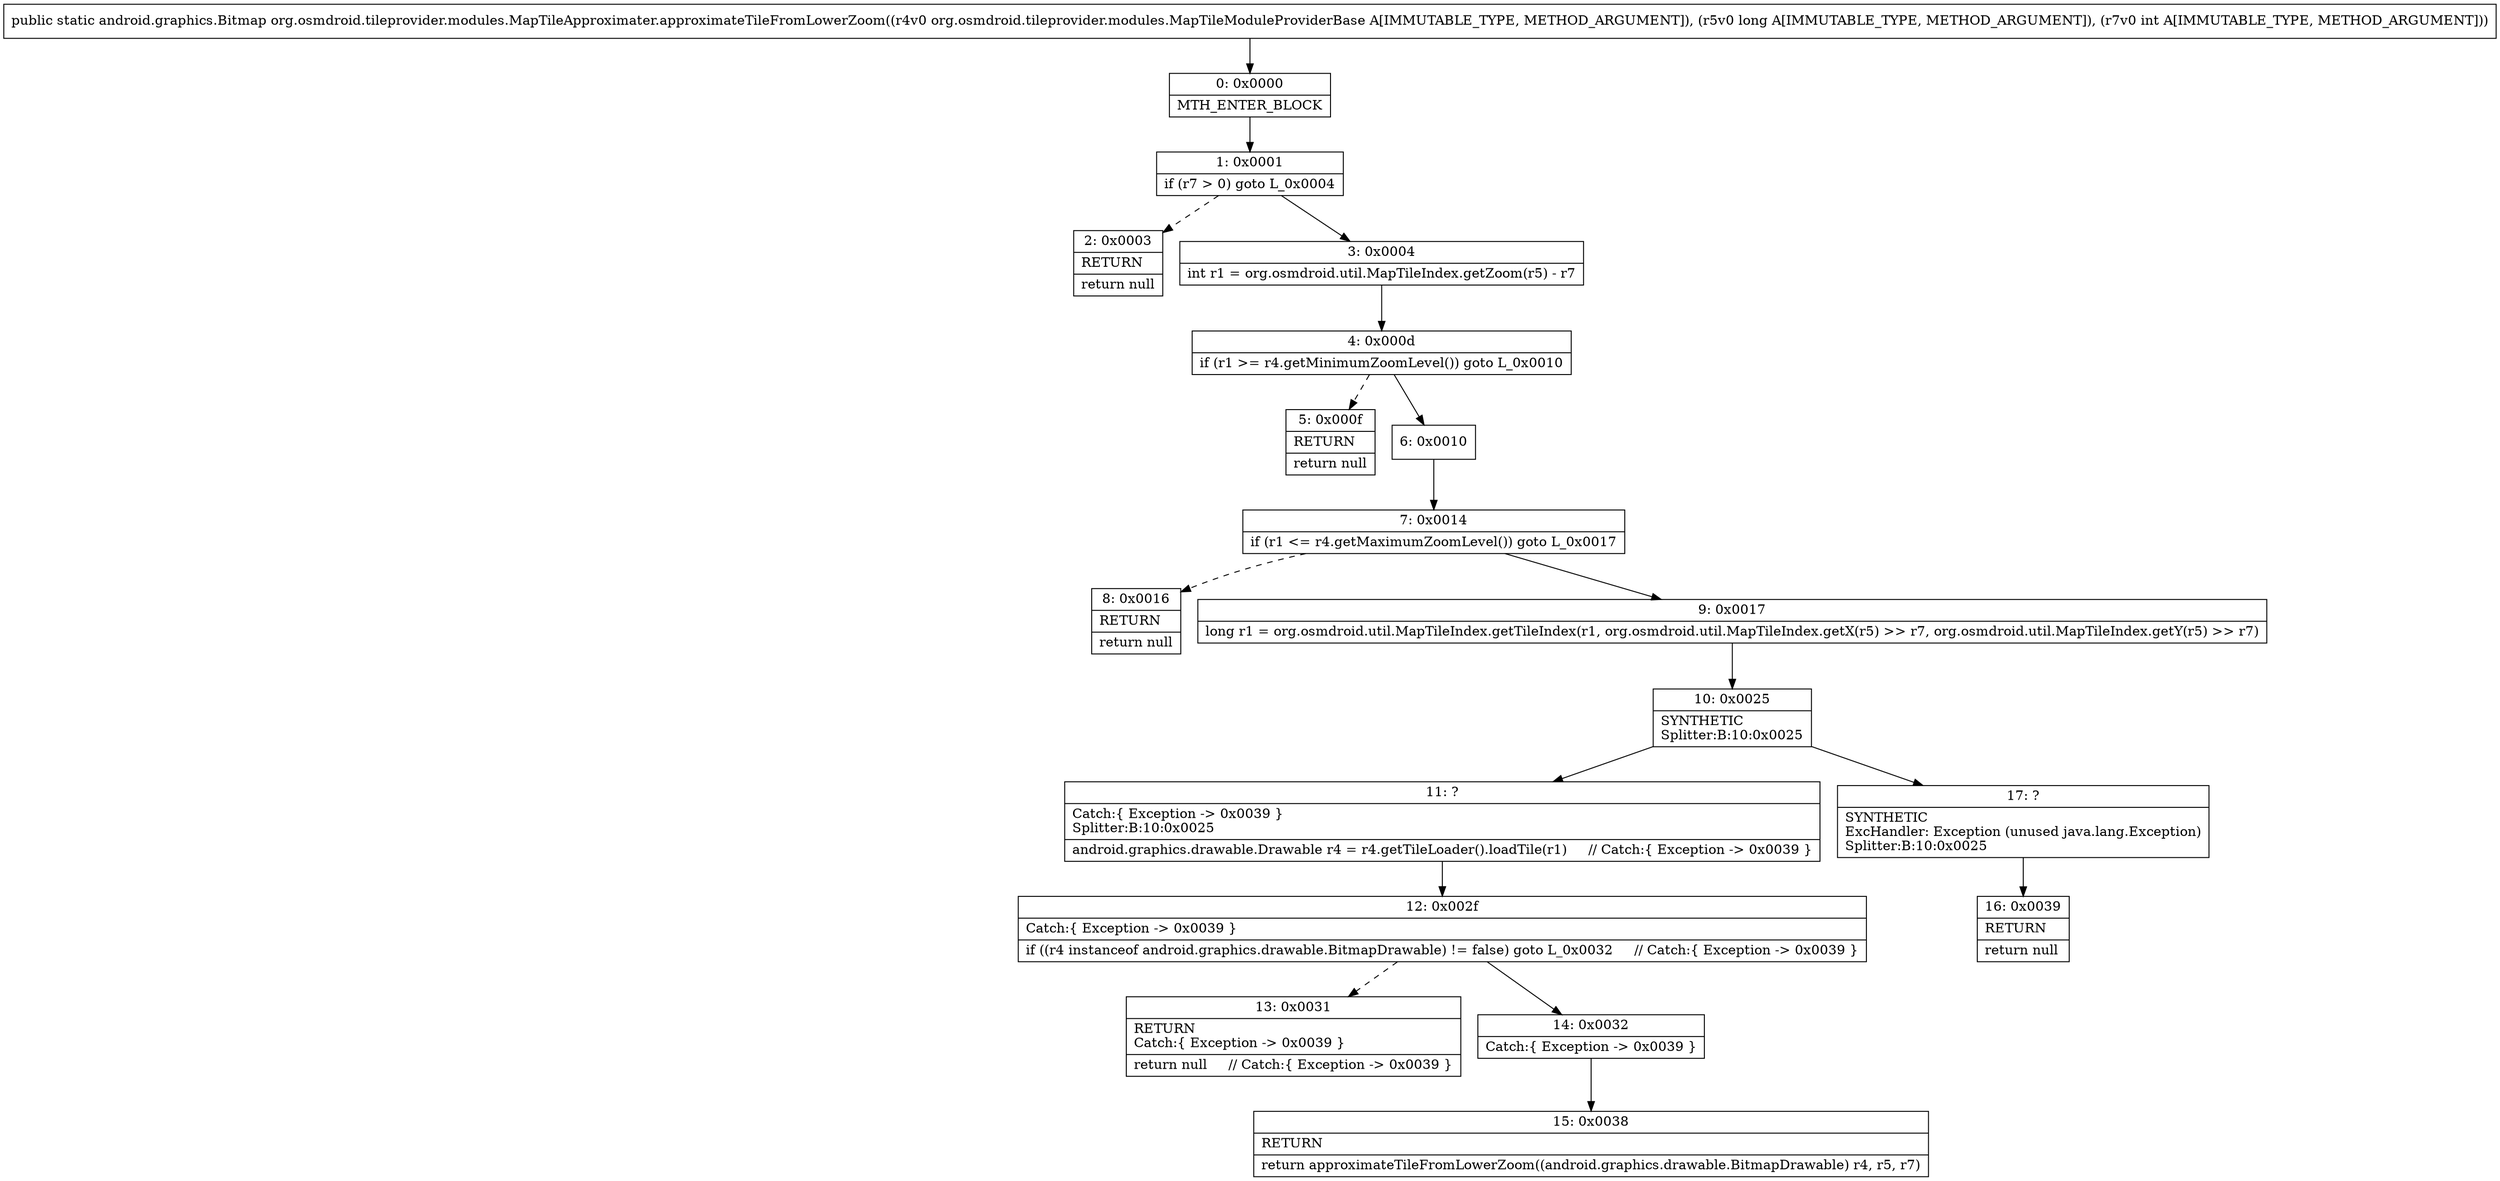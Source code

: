 digraph "CFG fororg.osmdroid.tileprovider.modules.MapTileApproximater.approximateTileFromLowerZoom(Lorg\/osmdroid\/tileprovider\/modules\/MapTileModuleProviderBase;JI)Landroid\/graphics\/Bitmap;" {
Node_0 [shape=record,label="{0\:\ 0x0000|MTH_ENTER_BLOCK\l}"];
Node_1 [shape=record,label="{1\:\ 0x0001|if (r7 \> 0) goto L_0x0004\l}"];
Node_2 [shape=record,label="{2\:\ 0x0003|RETURN\l|return null\l}"];
Node_3 [shape=record,label="{3\:\ 0x0004|int r1 = org.osmdroid.util.MapTileIndex.getZoom(r5) \- r7\l}"];
Node_4 [shape=record,label="{4\:\ 0x000d|if (r1 \>= r4.getMinimumZoomLevel()) goto L_0x0010\l}"];
Node_5 [shape=record,label="{5\:\ 0x000f|RETURN\l|return null\l}"];
Node_6 [shape=record,label="{6\:\ 0x0010}"];
Node_7 [shape=record,label="{7\:\ 0x0014|if (r1 \<= r4.getMaximumZoomLevel()) goto L_0x0017\l}"];
Node_8 [shape=record,label="{8\:\ 0x0016|RETURN\l|return null\l}"];
Node_9 [shape=record,label="{9\:\ 0x0017|long r1 = org.osmdroid.util.MapTileIndex.getTileIndex(r1, org.osmdroid.util.MapTileIndex.getX(r5) \>\> r7, org.osmdroid.util.MapTileIndex.getY(r5) \>\> r7)\l}"];
Node_10 [shape=record,label="{10\:\ 0x0025|SYNTHETIC\lSplitter:B:10:0x0025\l}"];
Node_11 [shape=record,label="{11\:\ ?|Catch:\{ Exception \-\> 0x0039 \}\lSplitter:B:10:0x0025\l|android.graphics.drawable.Drawable r4 = r4.getTileLoader().loadTile(r1)     \/\/ Catch:\{ Exception \-\> 0x0039 \}\l}"];
Node_12 [shape=record,label="{12\:\ 0x002f|Catch:\{ Exception \-\> 0x0039 \}\l|if ((r4 instanceof android.graphics.drawable.BitmapDrawable) != false) goto L_0x0032     \/\/ Catch:\{ Exception \-\> 0x0039 \}\l}"];
Node_13 [shape=record,label="{13\:\ 0x0031|RETURN\lCatch:\{ Exception \-\> 0x0039 \}\l|return null     \/\/ Catch:\{ Exception \-\> 0x0039 \}\l}"];
Node_14 [shape=record,label="{14\:\ 0x0032|Catch:\{ Exception \-\> 0x0039 \}\l}"];
Node_15 [shape=record,label="{15\:\ 0x0038|RETURN\l|return approximateTileFromLowerZoom((android.graphics.drawable.BitmapDrawable) r4, r5, r7)\l}"];
Node_16 [shape=record,label="{16\:\ 0x0039|RETURN\l|return null\l}"];
Node_17 [shape=record,label="{17\:\ ?|SYNTHETIC\lExcHandler: Exception (unused java.lang.Exception)\lSplitter:B:10:0x0025\l}"];
MethodNode[shape=record,label="{public static android.graphics.Bitmap org.osmdroid.tileprovider.modules.MapTileApproximater.approximateTileFromLowerZoom((r4v0 org.osmdroid.tileprovider.modules.MapTileModuleProviderBase A[IMMUTABLE_TYPE, METHOD_ARGUMENT]), (r5v0 long A[IMMUTABLE_TYPE, METHOD_ARGUMENT]), (r7v0 int A[IMMUTABLE_TYPE, METHOD_ARGUMENT])) }"];
MethodNode -> Node_0;
Node_0 -> Node_1;
Node_1 -> Node_2[style=dashed];
Node_1 -> Node_3;
Node_3 -> Node_4;
Node_4 -> Node_5[style=dashed];
Node_4 -> Node_6;
Node_6 -> Node_7;
Node_7 -> Node_8[style=dashed];
Node_7 -> Node_9;
Node_9 -> Node_10;
Node_10 -> Node_11;
Node_10 -> Node_17;
Node_11 -> Node_12;
Node_12 -> Node_13[style=dashed];
Node_12 -> Node_14;
Node_14 -> Node_15;
Node_17 -> Node_16;
}

